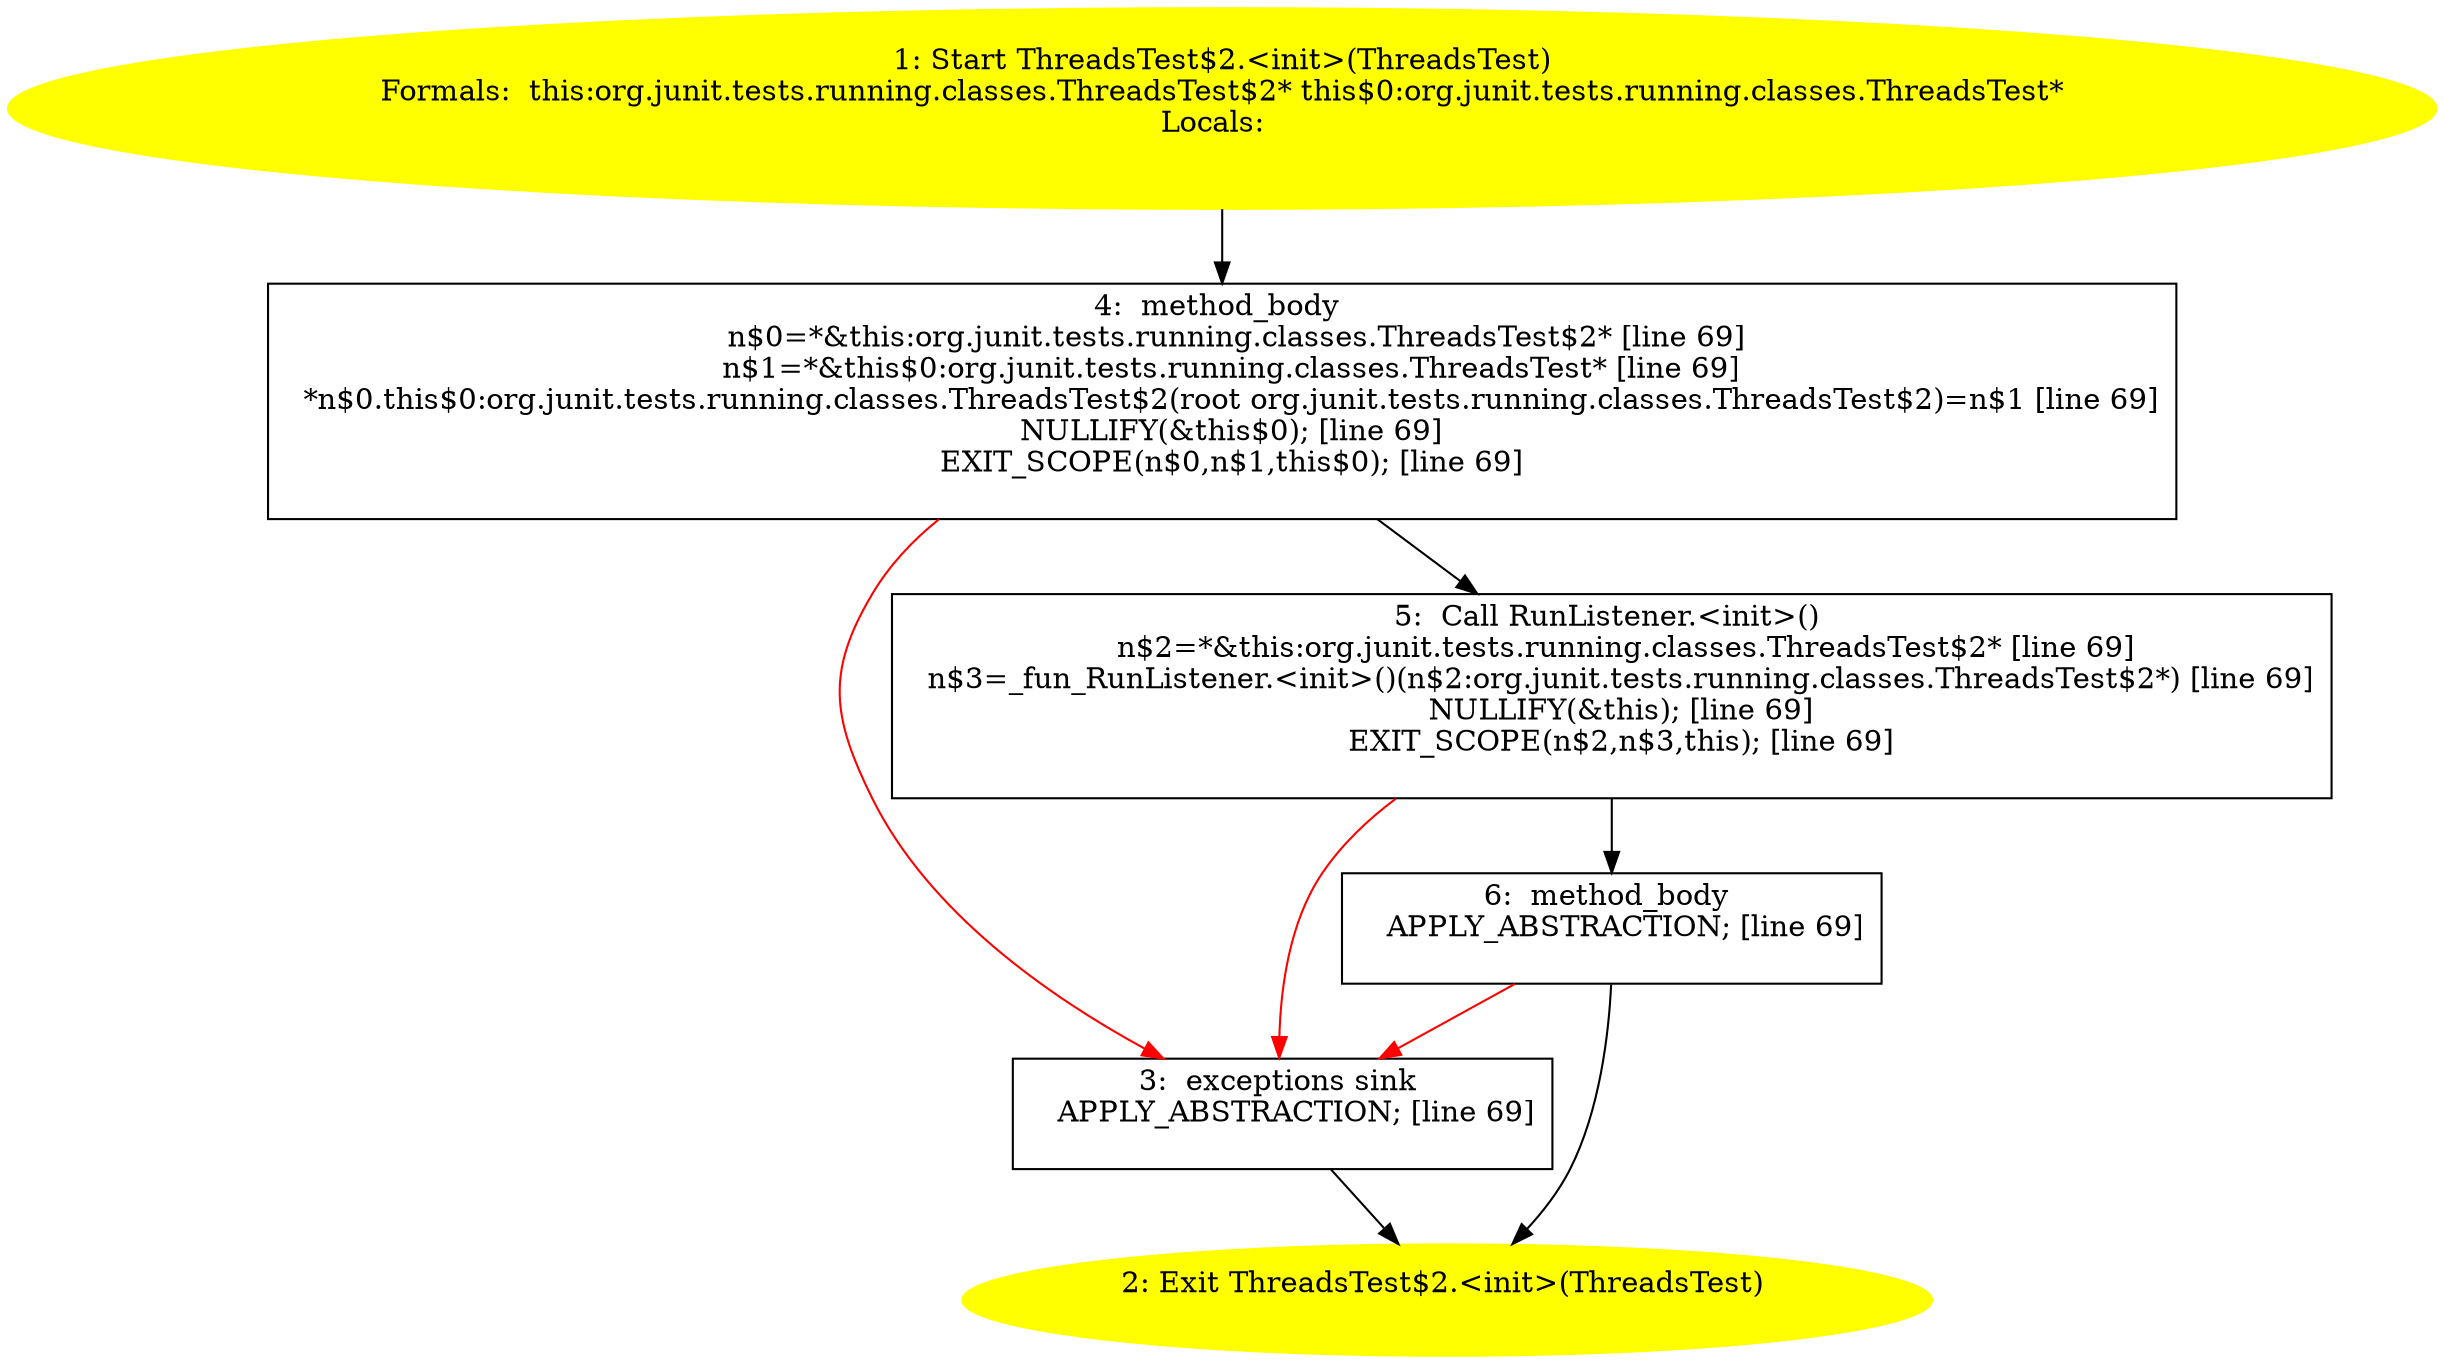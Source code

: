 /* @generated */
digraph cfg {
"org.junit.tests.running.classes.ThreadsTest$2.<init>(org.junit.tests.running.classes.ThreadsTest).e16dd12c01c089bd6b3cd5b9fd63a088_1" [label="1: Start ThreadsTest$2.<init>(ThreadsTest)\nFormals:  this:org.junit.tests.running.classes.ThreadsTest$2* this$0:org.junit.tests.running.classes.ThreadsTest*\nLocals:  \n  " color=yellow style=filled]
	

	 "org.junit.tests.running.classes.ThreadsTest$2.<init>(org.junit.tests.running.classes.ThreadsTest).e16dd12c01c089bd6b3cd5b9fd63a088_1" -> "org.junit.tests.running.classes.ThreadsTest$2.<init>(org.junit.tests.running.classes.ThreadsTest).e16dd12c01c089bd6b3cd5b9fd63a088_4" ;
"org.junit.tests.running.classes.ThreadsTest$2.<init>(org.junit.tests.running.classes.ThreadsTest).e16dd12c01c089bd6b3cd5b9fd63a088_2" [label="2: Exit ThreadsTest$2.<init>(ThreadsTest) \n  " color=yellow style=filled]
	

"org.junit.tests.running.classes.ThreadsTest$2.<init>(org.junit.tests.running.classes.ThreadsTest).e16dd12c01c089bd6b3cd5b9fd63a088_3" [label="3:  exceptions sink \n   APPLY_ABSTRACTION; [line 69]\n " shape="box"]
	

	 "org.junit.tests.running.classes.ThreadsTest$2.<init>(org.junit.tests.running.classes.ThreadsTest).e16dd12c01c089bd6b3cd5b9fd63a088_3" -> "org.junit.tests.running.classes.ThreadsTest$2.<init>(org.junit.tests.running.classes.ThreadsTest).e16dd12c01c089bd6b3cd5b9fd63a088_2" ;
"org.junit.tests.running.classes.ThreadsTest$2.<init>(org.junit.tests.running.classes.ThreadsTest).e16dd12c01c089bd6b3cd5b9fd63a088_4" [label="4:  method_body \n   n$0=*&this:org.junit.tests.running.classes.ThreadsTest$2* [line 69]\n  n$1=*&this$0:org.junit.tests.running.classes.ThreadsTest* [line 69]\n  *n$0.this$0:org.junit.tests.running.classes.ThreadsTest$2(root org.junit.tests.running.classes.ThreadsTest$2)=n$1 [line 69]\n  NULLIFY(&this$0); [line 69]\n  EXIT_SCOPE(n$0,n$1,this$0); [line 69]\n " shape="box"]
	

	 "org.junit.tests.running.classes.ThreadsTest$2.<init>(org.junit.tests.running.classes.ThreadsTest).e16dd12c01c089bd6b3cd5b9fd63a088_4" -> "org.junit.tests.running.classes.ThreadsTest$2.<init>(org.junit.tests.running.classes.ThreadsTest).e16dd12c01c089bd6b3cd5b9fd63a088_5" ;
	 "org.junit.tests.running.classes.ThreadsTest$2.<init>(org.junit.tests.running.classes.ThreadsTest).e16dd12c01c089bd6b3cd5b9fd63a088_4" -> "org.junit.tests.running.classes.ThreadsTest$2.<init>(org.junit.tests.running.classes.ThreadsTest).e16dd12c01c089bd6b3cd5b9fd63a088_3" [color="red" ];
"org.junit.tests.running.classes.ThreadsTest$2.<init>(org.junit.tests.running.classes.ThreadsTest).e16dd12c01c089bd6b3cd5b9fd63a088_5" [label="5:  Call RunListener.<init>() \n   n$2=*&this:org.junit.tests.running.classes.ThreadsTest$2* [line 69]\n  n$3=_fun_RunListener.<init>()(n$2:org.junit.tests.running.classes.ThreadsTest$2*) [line 69]\n  NULLIFY(&this); [line 69]\n  EXIT_SCOPE(n$2,n$3,this); [line 69]\n " shape="box"]
	

	 "org.junit.tests.running.classes.ThreadsTest$2.<init>(org.junit.tests.running.classes.ThreadsTest).e16dd12c01c089bd6b3cd5b9fd63a088_5" -> "org.junit.tests.running.classes.ThreadsTest$2.<init>(org.junit.tests.running.classes.ThreadsTest).e16dd12c01c089bd6b3cd5b9fd63a088_6" ;
	 "org.junit.tests.running.classes.ThreadsTest$2.<init>(org.junit.tests.running.classes.ThreadsTest).e16dd12c01c089bd6b3cd5b9fd63a088_5" -> "org.junit.tests.running.classes.ThreadsTest$2.<init>(org.junit.tests.running.classes.ThreadsTest).e16dd12c01c089bd6b3cd5b9fd63a088_3" [color="red" ];
"org.junit.tests.running.classes.ThreadsTest$2.<init>(org.junit.tests.running.classes.ThreadsTest).e16dd12c01c089bd6b3cd5b9fd63a088_6" [label="6:  method_body \n   APPLY_ABSTRACTION; [line 69]\n " shape="box"]
	

	 "org.junit.tests.running.classes.ThreadsTest$2.<init>(org.junit.tests.running.classes.ThreadsTest).e16dd12c01c089bd6b3cd5b9fd63a088_6" -> "org.junit.tests.running.classes.ThreadsTest$2.<init>(org.junit.tests.running.classes.ThreadsTest).e16dd12c01c089bd6b3cd5b9fd63a088_2" ;
	 "org.junit.tests.running.classes.ThreadsTest$2.<init>(org.junit.tests.running.classes.ThreadsTest).e16dd12c01c089bd6b3cd5b9fd63a088_6" -> "org.junit.tests.running.classes.ThreadsTest$2.<init>(org.junit.tests.running.classes.ThreadsTest).e16dd12c01c089bd6b3cd5b9fd63a088_3" [color="red" ];
}

